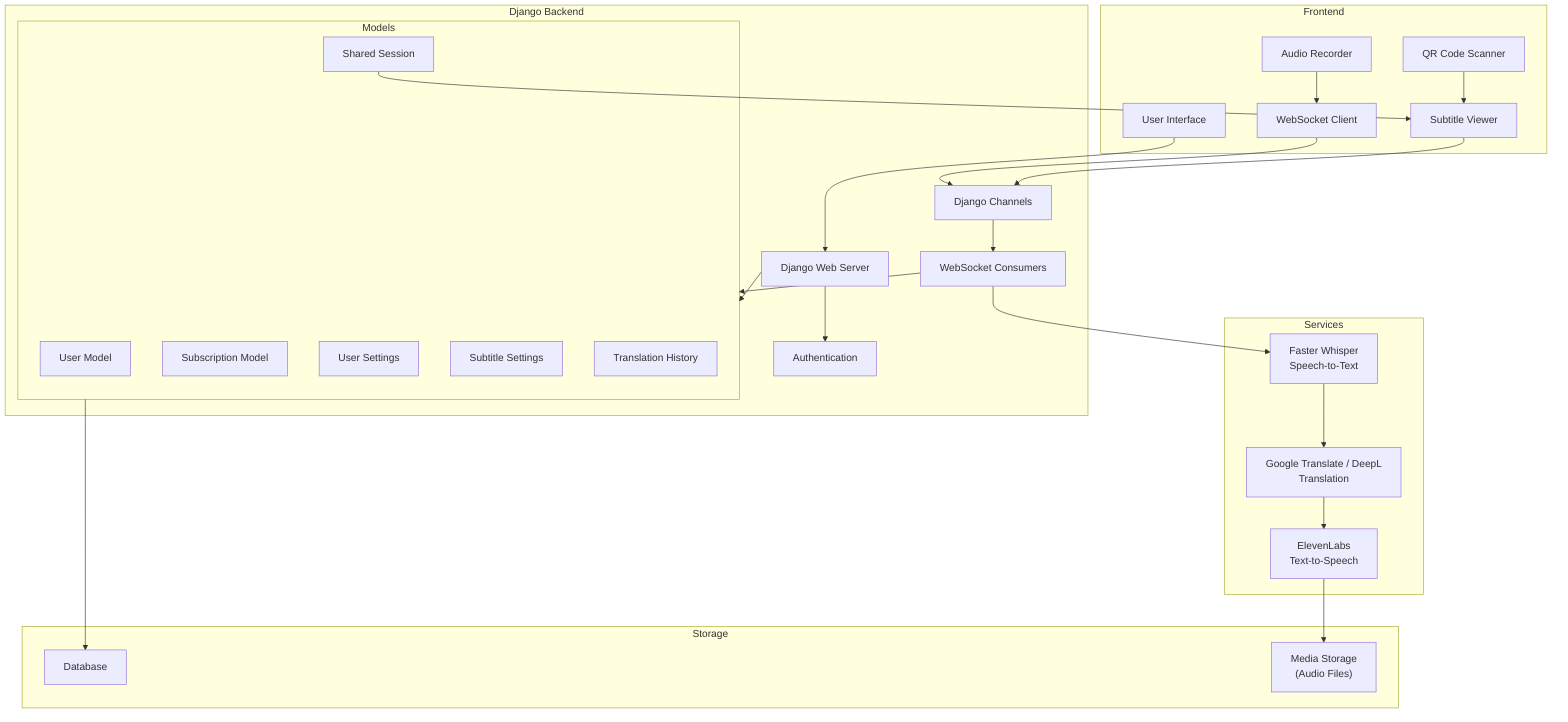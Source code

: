 graph TD
    subgraph "Frontend"
        UI[User Interface]
        WebSocket["WebSocket Client"]
        AudioRecorder["Audio Recorder"]
        SubtitleViewer["Subtitle Viewer"]
        QRCode["QR Code Scanner"]
    end

    subgraph "Django Backend"
        Django["Django Web Server"]
        Channels["Django Channels"]
        WSConsumer["WebSocket Consumers"]
        Auth["Authentication"]
        
        subgraph "Models"
            User["User Model"]
            Subscription["Subscription Model"]
            Settings["User Settings"]
            SubtitleSettings["Subtitle Settings"]
            SharedSession["Shared Session"]
            TranslationHistory["Translation History"]
        end
    end

    subgraph "Services"
        STT["Faster Whisper\nSpeech-to-Text"]
        Translation["Google Translate / DeepL\nTranslation"]
        TTS["ElevenLabs\nText-to-Speech"]
    end

    subgraph "Storage"
        DB["Database"]
        MediaStorage["Media Storage\n(Audio Files)"]
    end

    %% Frontend to Backend connections
    UI --> Django
    WebSocket --> Channels
    AudioRecorder --> WebSocket
    
    %% Backend internal connections
    Django --> Auth
    Django --> Models
    Channels --> WSConsumer
    WSConsumer --> Models
    
    %% Backend to Services connections
    WSConsumer --> STT
    STT --> Translation
    Translation --> TTS
    
    %% Storage connections
    Models --> DB
    TTS --> MediaStorage
    
    %% Subtitle viewer connections
    SubtitleViewer --> Channels
    QRCode --> SubtitleViewer
    SharedSession --> SubtitleViewer